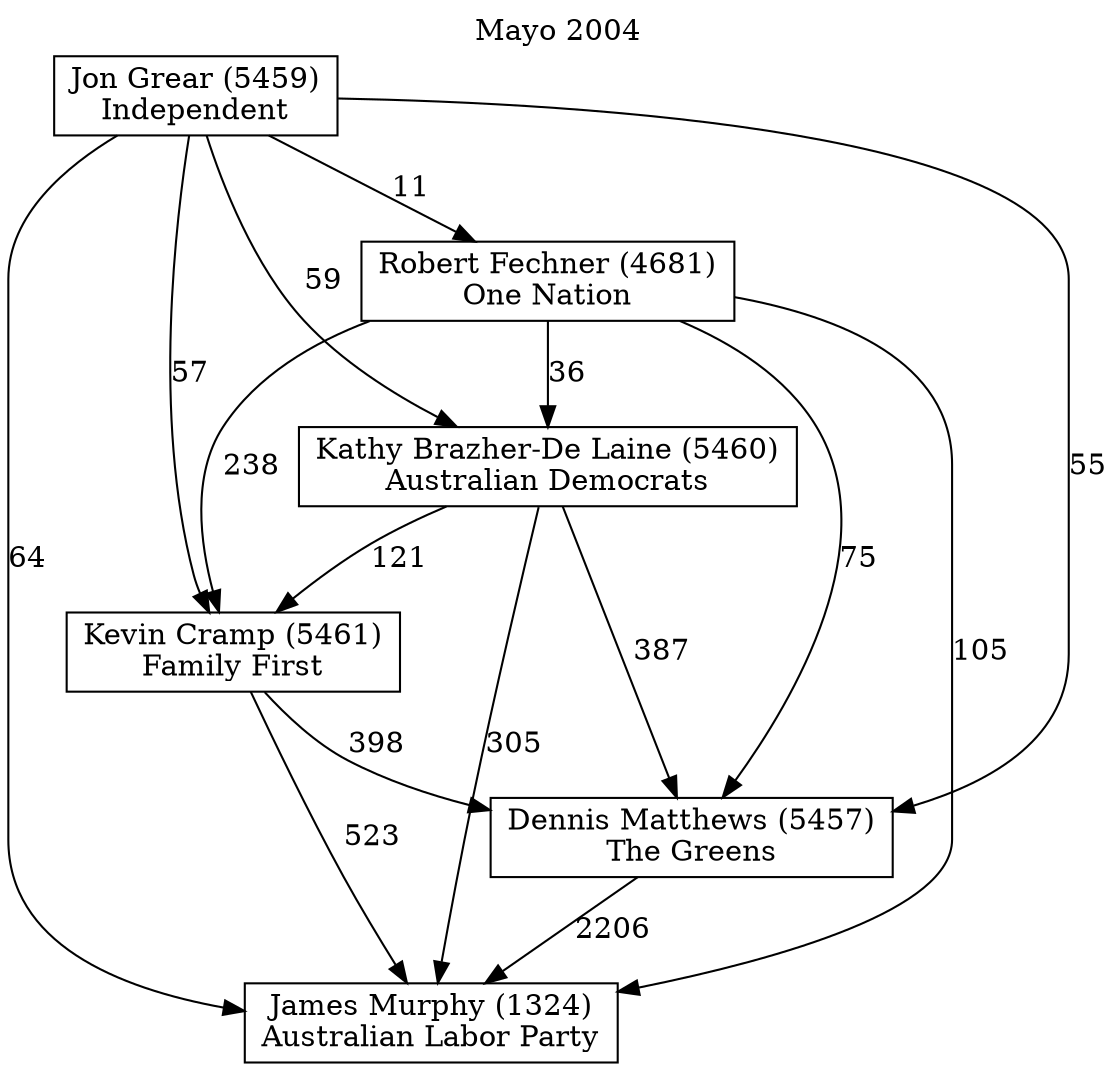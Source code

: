 // House preference flow
digraph "James Murphy (1324)_Mayo_2004" {
	graph [label="Mayo 2004" labelloc=t mclimit=10]
	node [shape=box]
	"James Murphy (1324)" [label="James Murphy (1324)
Australian Labor Party"]
	"Dennis Matthews (5457)" [label="Dennis Matthews (5457)
The Greens"]
	"Kevin Cramp (5461)" [label="Kevin Cramp (5461)
Family First"]
	"Kathy Brazher-De Laine (5460)" [label="Kathy Brazher-De Laine (5460)
Australian Democrats"]
	"Robert Fechner (4681)" [label="Robert Fechner (4681)
One Nation"]
	"Jon Grear (5459)" [label="Jon Grear (5459)
Independent"]
	"Dennis Matthews (5457)" -> "James Murphy (1324)" [label=2206]
	"Kevin Cramp (5461)" -> "Dennis Matthews (5457)" [label=398]
	"Kathy Brazher-De Laine (5460)" -> "Kevin Cramp (5461)" [label=121]
	"Robert Fechner (4681)" -> "Kathy Brazher-De Laine (5460)" [label=36]
	"Jon Grear (5459)" -> "Robert Fechner (4681)" [label=11]
	"Kevin Cramp (5461)" -> "James Murphy (1324)" [label=523]
	"Kathy Brazher-De Laine (5460)" -> "James Murphy (1324)" [label=305]
	"Robert Fechner (4681)" -> "James Murphy (1324)" [label=105]
	"Jon Grear (5459)" -> "James Murphy (1324)" [label=64]
	"Jon Grear (5459)" -> "Kathy Brazher-De Laine (5460)" [label=59]
	"Robert Fechner (4681)" -> "Kevin Cramp (5461)" [label=238]
	"Jon Grear (5459)" -> "Kevin Cramp (5461)" [label=57]
	"Kathy Brazher-De Laine (5460)" -> "Dennis Matthews (5457)" [label=387]
	"Robert Fechner (4681)" -> "Dennis Matthews (5457)" [label=75]
	"Jon Grear (5459)" -> "Dennis Matthews (5457)" [label=55]
}
